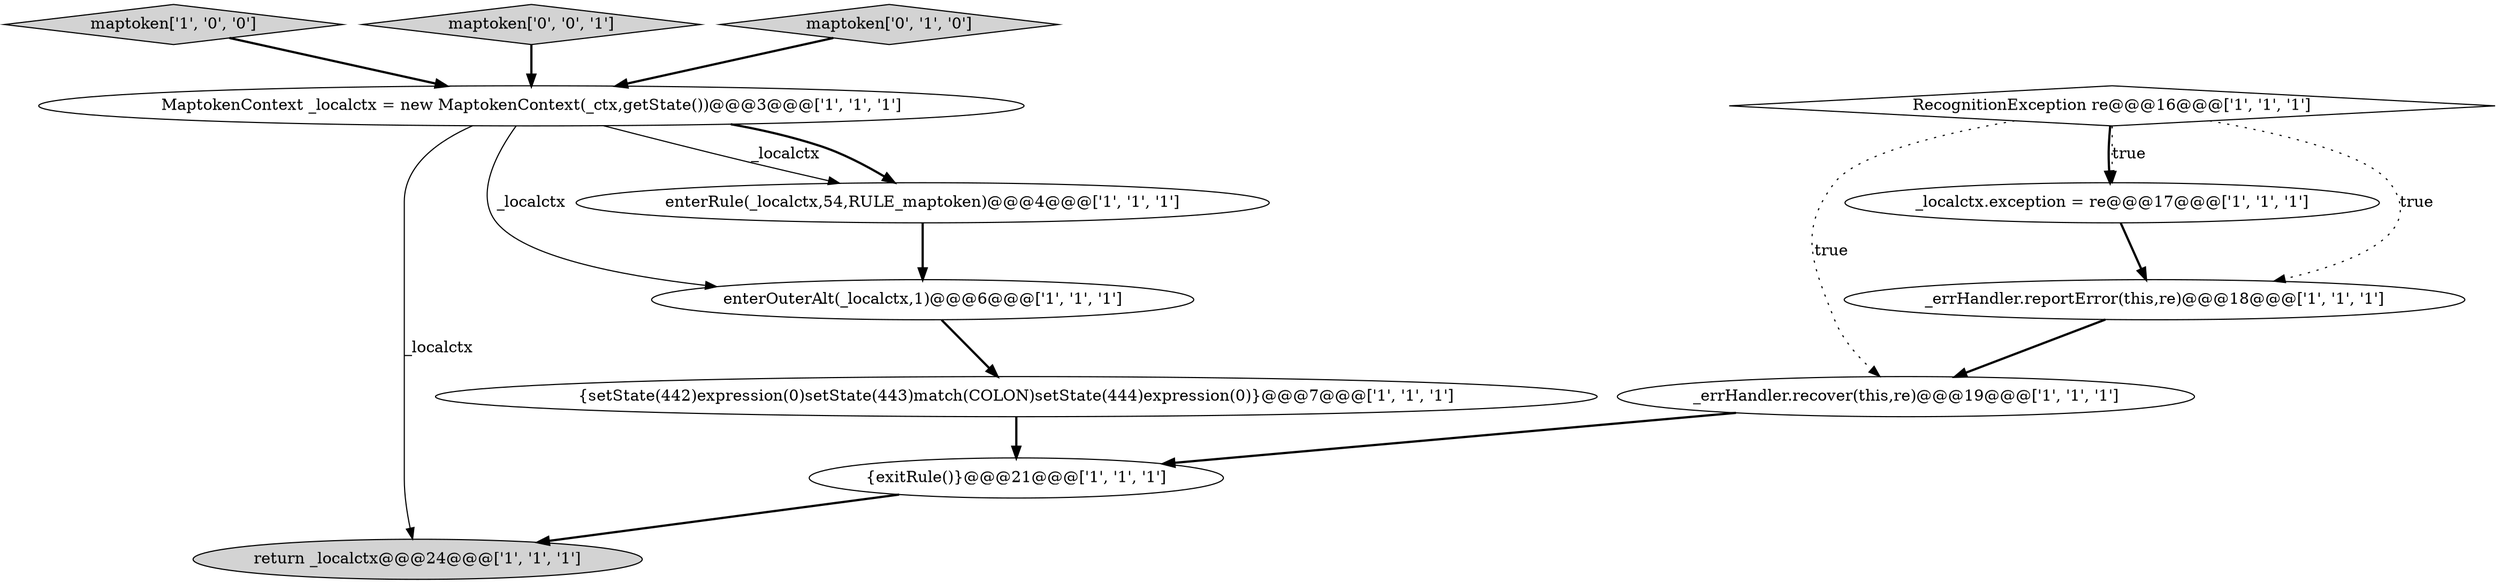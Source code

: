 digraph {
0 [style = filled, label = "{setState(442)expression(0)setState(443)match(COLON)setState(444)expression(0)}@@@7@@@['1', '1', '1']", fillcolor = white, shape = ellipse image = "AAA0AAABBB1BBB"];
7 [style = filled, label = "MaptokenContext _localctx = new MaptokenContext(_ctx,getState())@@@3@@@['1', '1', '1']", fillcolor = white, shape = ellipse image = "AAA0AAABBB1BBB"];
10 [style = filled, label = "_localctx.exception = re@@@17@@@['1', '1', '1']", fillcolor = white, shape = ellipse image = "AAA0AAABBB1BBB"];
8 [style = filled, label = "RecognitionException re@@@16@@@['1', '1', '1']", fillcolor = white, shape = diamond image = "AAA0AAABBB1BBB"];
3 [style = filled, label = "enterOuterAlt(_localctx,1)@@@6@@@['1', '1', '1']", fillcolor = white, shape = ellipse image = "AAA0AAABBB1BBB"];
2 [style = filled, label = "maptoken['1', '0', '0']", fillcolor = lightgray, shape = diamond image = "AAA0AAABBB1BBB"];
4 [style = filled, label = "return _localctx@@@24@@@['1', '1', '1']", fillcolor = lightgray, shape = ellipse image = "AAA0AAABBB1BBB"];
1 [style = filled, label = "{exitRule()}@@@21@@@['1', '1', '1']", fillcolor = white, shape = ellipse image = "AAA0AAABBB1BBB"];
12 [style = filled, label = "maptoken['0', '0', '1']", fillcolor = lightgray, shape = diamond image = "AAA0AAABBB3BBB"];
9 [style = filled, label = "_errHandler.reportError(this,re)@@@18@@@['1', '1', '1']", fillcolor = white, shape = ellipse image = "AAA0AAABBB1BBB"];
5 [style = filled, label = "_errHandler.recover(this,re)@@@19@@@['1', '1', '1']", fillcolor = white, shape = ellipse image = "AAA0AAABBB1BBB"];
11 [style = filled, label = "maptoken['0', '1', '0']", fillcolor = lightgray, shape = diamond image = "AAA0AAABBB2BBB"];
6 [style = filled, label = "enterRule(_localctx,54,RULE_maptoken)@@@4@@@['1', '1', '1']", fillcolor = white, shape = ellipse image = "AAA0AAABBB1BBB"];
9->5 [style = bold, label=""];
6->3 [style = bold, label=""];
8->10 [style = bold, label=""];
5->1 [style = bold, label=""];
1->4 [style = bold, label=""];
10->9 [style = bold, label=""];
7->6 [style = solid, label="_localctx"];
2->7 [style = bold, label=""];
8->9 [style = dotted, label="true"];
8->10 [style = dotted, label="true"];
8->5 [style = dotted, label="true"];
7->4 [style = solid, label="_localctx"];
0->1 [style = bold, label=""];
12->7 [style = bold, label=""];
11->7 [style = bold, label=""];
3->0 [style = bold, label=""];
7->6 [style = bold, label=""];
7->3 [style = solid, label="_localctx"];
}
